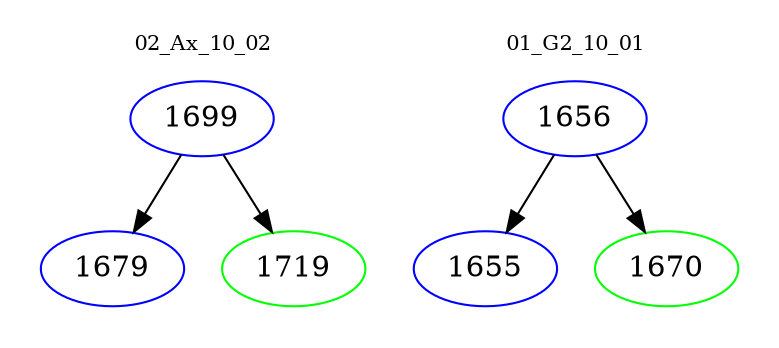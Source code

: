 digraph{
subgraph cluster_0 {
color = white
label = "02_Ax_10_02";
fontsize=10;
T0_1699 [label="1699", color="blue"]
T0_1699 -> T0_1679 [color="black"]
T0_1679 [label="1679", color="blue"]
T0_1699 -> T0_1719 [color="black"]
T0_1719 [label="1719", color="green"]
}
subgraph cluster_1 {
color = white
label = "01_G2_10_01";
fontsize=10;
T1_1656 [label="1656", color="blue"]
T1_1656 -> T1_1655 [color="black"]
T1_1655 [label="1655", color="blue"]
T1_1656 -> T1_1670 [color="black"]
T1_1670 [label="1670", color="green"]
}
}
